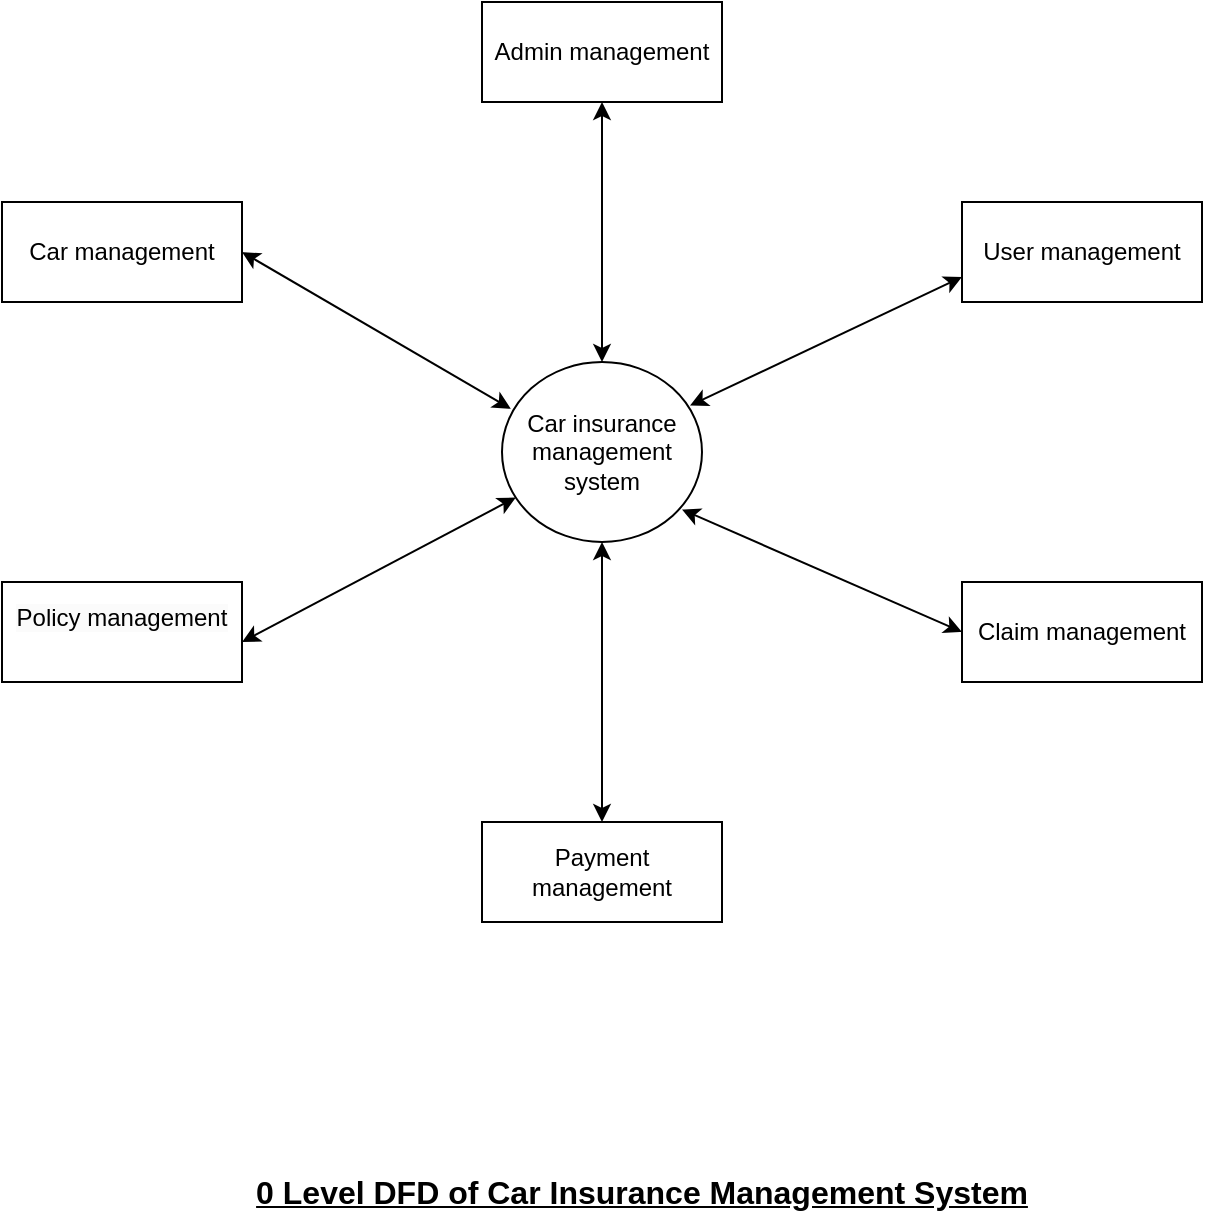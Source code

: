 <mxfile version="22.0.2" type="google">
  <diagram name="Page-1" id="whpl-MPUlZR_6M7GGlMQ">
    <mxGraphModel dx="1290" dy="542" grid="1" gridSize="10" guides="1" tooltips="1" connect="1" arrows="1" fold="1" page="1" pageScale="1" pageWidth="850" pageHeight="1100" math="0" shadow="0">
      <root>
        <mxCell id="0" />
        <mxCell id="1" parent="0" />
        <mxCell id="sFBlTdnJSiNbamzqJHmH-2" value="Car insurance management system" style="shape=ellipse;html=1;dashed=0;whiteSpace=wrap;perimeter=ellipsePerimeter;" parent="1" vertex="1">
          <mxGeometry x="370" y="200" width="100" height="90" as="geometry" />
        </mxCell>
        <mxCell id="sFBlTdnJSiNbamzqJHmH-3" value="Admin management" style="html=1;dashed=0;whiteSpace=wrap;" parent="1" vertex="1">
          <mxGeometry x="360" y="20" width="120" height="50" as="geometry" />
        </mxCell>
        <mxCell id="sFBlTdnJSiNbamzqJHmH-4" value="Car management" style="html=1;dashed=0;whiteSpace=wrap;" parent="1" vertex="1">
          <mxGeometry x="120" y="120" width="120" height="50" as="geometry" />
        </mxCell>
        <mxCell id="sFBlTdnJSiNbamzqJHmH-5" value="User management" style="html=1;dashed=0;whiteSpace=wrap;" parent="1" vertex="1">
          <mxGeometry x="600" y="120" width="120" height="50" as="geometry" />
        </mxCell>
        <mxCell id="sFBlTdnJSiNbamzqJHmH-6" value="&#xa;&lt;span style=&quot;color: rgb(0, 0, 0); font-family: Helvetica; font-size: 12px; font-style: normal; font-variant-ligatures: normal; font-variant-caps: normal; font-weight: 400; letter-spacing: normal; orphans: 2; text-align: center; text-indent: 0px; text-transform: none; widows: 2; word-spacing: 0px; -webkit-text-stroke-width: 0px; background-color: rgb(251, 251, 251); text-decoration-thickness: initial; text-decoration-style: initial; text-decoration-color: initial; float: none; display: inline !important;&quot;&gt;Policy management&lt;/span&gt;&#xa;&#xa;" style="html=1;dashed=0;whiteSpace=wrap;" parent="1" vertex="1">
          <mxGeometry x="120" y="310" width="120" height="50" as="geometry" />
        </mxCell>
        <mxCell id="sFBlTdnJSiNbamzqJHmH-7" value="Claim management" style="html=1;dashed=0;whiteSpace=wrap;" parent="1" vertex="1">
          <mxGeometry x="600" y="310" width="120" height="50" as="geometry" />
        </mxCell>
        <mxCell id="sFBlTdnJSiNbamzqJHmH-9" value="Payment management&lt;br&gt;" style="html=1;dashed=0;whiteSpace=wrap;" parent="1" vertex="1">
          <mxGeometry x="360" y="430" width="120" height="50" as="geometry" />
        </mxCell>
        <mxCell id="sFBlTdnJSiNbamzqJHmH-11" value="" style="endArrow=classic;startArrow=classic;html=1;rounded=0;" parent="1" target="sFBlTdnJSiNbamzqJHmH-2" edge="1">
          <mxGeometry width="50" height="50" relative="1" as="geometry">
            <mxPoint x="240" y="340" as="sourcePoint" />
            <mxPoint x="290" y="290" as="targetPoint" />
          </mxGeometry>
        </mxCell>
        <mxCell id="sFBlTdnJSiNbamzqJHmH-12" value="" style="endArrow=classic;startArrow=classic;html=1;rounded=0;entryX=1;entryY=0.5;entryDx=0;entryDy=0;exitX=0.044;exitY=0.26;exitDx=0;exitDy=0;exitPerimeter=0;" parent="1" source="sFBlTdnJSiNbamzqJHmH-2" target="sFBlTdnJSiNbamzqJHmH-4" edge="1">
          <mxGeometry width="50" height="50" relative="1" as="geometry">
            <mxPoint x="370" y="280" as="sourcePoint" />
            <mxPoint x="420" y="230" as="targetPoint" />
          </mxGeometry>
        </mxCell>
        <mxCell id="sFBlTdnJSiNbamzqJHmH-13" value="" style="endArrow=classic;startArrow=classic;html=1;rounded=0;entryX=0.5;entryY=1;entryDx=0;entryDy=0;exitX=0.5;exitY=0;exitDx=0;exitDy=0;" parent="1" source="sFBlTdnJSiNbamzqJHmH-2" target="sFBlTdnJSiNbamzqJHmH-3" edge="1">
          <mxGeometry width="50" height="50" relative="1" as="geometry">
            <mxPoint x="370" y="280" as="sourcePoint" />
            <mxPoint x="420" y="230" as="targetPoint" />
          </mxGeometry>
        </mxCell>
        <mxCell id="sFBlTdnJSiNbamzqJHmH-14" value="" style="endArrow=classic;startArrow=classic;html=1;rounded=0;entryX=0;entryY=0.75;entryDx=0;entryDy=0;exitX=0.94;exitY=0.242;exitDx=0;exitDy=0;exitPerimeter=0;" parent="1" source="sFBlTdnJSiNbamzqJHmH-2" target="sFBlTdnJSiNbamzqJHmH-5" edge="1">
          <mxGeometry width="50" height="50" relative="1" as="geometry">
            <mxPoint x="370" y="280" as="sourcePoint" />
            <mxPoint x="420" y="230" as="targetPoint" />
          </mxGeometry>
        </mxCell>
        <mxCell id="sFBlTdnJSiNbamzqJHmH-15" value="" style="endArrow=classic;startArrow=classic;html=1;rounded=0;entryX=0.5;entryY=1;entryDx=0;entryDy=0;" parent="1" source="sFBlTdnJSiNbamzqJHmH-9" target="sFBlTdnJSiNbamzqJHmH-2" edge="1">
          <mxGeometry width="50" height="50" relative="1" as="geometry">
            <mxPoint x="370" y="280" as="sourcePoint" />
            <mxPoint x="420" y="300" as="targetPoint" />
          </mxGeometry>
        </mxCell>
        <mxCell id="sFBlTdnJSiNbamzqJHmH-16" value="" style="endArrow=classic;startArrow=classic;html=1;rounded=0;entryX=0;entryY=0.5;entryDx=0;entryDy=0;exitX=0.9;exitY=0.82;exitDx=0;exitDy=0;exitPerimeter=0;" parent="1" source="sFBlTdnJSiNbamzqJHmH-2" target="sFBlTdnJSiNbamzqJHmH-7" edge="1">
          <mxGeometry width="50" height="50" relative="1" as="geometry">
            <mxPoint x="370" y="280" as="sourcePoint" />
            <mxPoint x="420" y="230" as="targetPoint" />
          </mxGeometry>
        </mxCell>
        <mxCell id="sFBlTdnJSiNbamzqJHmH-21" value="&lt;font style=&quot;font-size: 16px;&quot;&gt;&lt;b&gt;&lt;u&gt;0 Level DFD of Car Insurance Management System&lt;/u&gt;&lt;/b&gt;&lt;/font&gt;" style="text;strokeColor=none;align=center;fillColor=none;html=1;verticalAlign=middle;whiteSpace=wrap;rounded=0;" parent="1" vertex="1">
          <mxGeometry x="240" y="600" width="400" height="30" as="geometry" />
        </mxCell>
      </root>
    </mxGraphModel>
  </diagram>
</mxfile>

